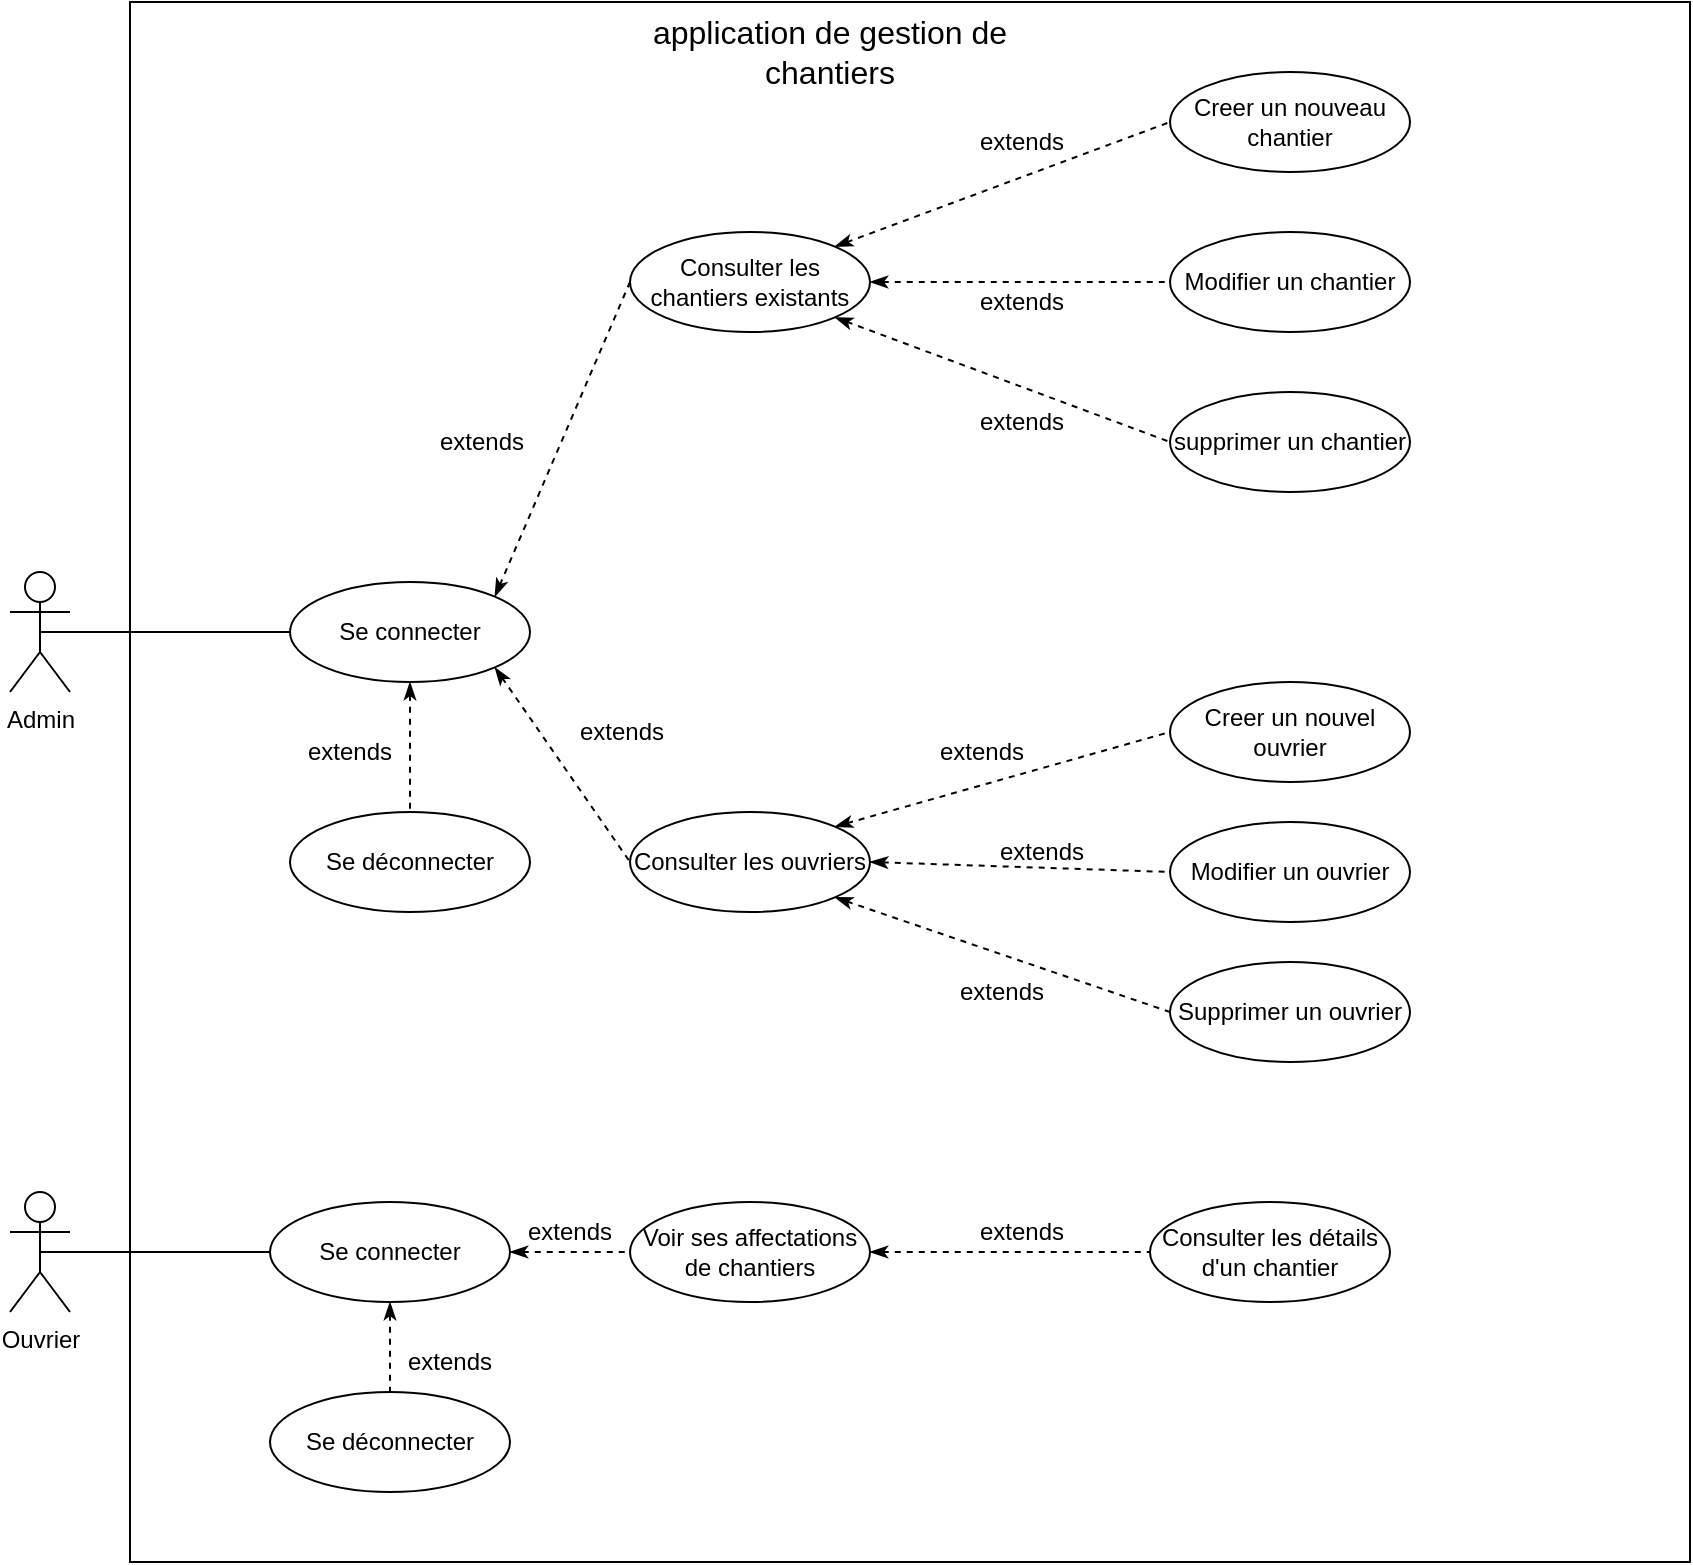 <mxfile version="24.7.17">
  <diagram name="Page-1" id="xuZIYypPhhsNgco9hf-v">
    <mxGraphModel dx="1381" dy="1977" grid="1" gridSize="10" guides="1" tooltips="1" connect="1" arrows="1" fold="1" page="1" pageScale="1" pageWidth="827" pageHeight="1169" math="0" shadow="0">
      <root>
        <mxCell id="0" />
        <mxCell id="1" parent="0" />
        <mxCell id="5CWpA3QOyKz6j6wSETN9-1" value="" style="whiteSpace=wrap;html=1;aspect=fixed;" parent="1" vertex="1">
          <mxGeometry x="474" y="-330" width="780" height="780" as="geometry" />
        </mxCell>
        <mxCell id="5CWpA3QOyKz6j6wSETN9-2" value="Ouvrier" style="shape=umlActor;verticalLabelPosition=bottom;verticalAlign=top;html=1;outlineConnect=0;" parent="1" vertex="1">
          <mxGeometry x="414" y="265" width="30" height="60" as="geometry" />
        </mxCell>
        <mxCell id="5CWpA3QOyKz6j6wSETN9-3" value="Admin" style="shape=umlActor;verticalLabelPosition=bottom;verticalAlign=top;html=1;outlineConnect=0;" parent="1" vertex="1">
          <mxGeometry x="414" y="-45" width="30" height="60" as="geometry" />
        </mxCell>
        <mxCell id="5CWpA3QOyKz6j6wSETN9-4" value="Se connecter" style="ellipse;whiteSpace=wrap;html=1;" parent="1" vertex="1">
          <mxGeometry x="544" y="270" width="120" height="50" as="geometry" />
        </mxCell>
        <mxCell id="5CWpA3QOyKz6j6wSETN9-5" value="Se connecter" style="ellipse;whiteSpace=wrap;html=1;" parent="1" vertex="1">
          <mxGeometry x="554" y="-40" width="120" height="50" as="geometry" />
        </mxCell>
        <mxCell id="5CWpA3QOyKz6j6wSETN9-6" value="Consulter les chantiers existants" style="ellipse;whiteSpace=wrap;html=1;" parent="1" vertex="1">
          <mxGeometry x="724" y="-215" width="120" height="50" as="geometry" />
        </mxCell>
        <mxCell id="5CWpA3QOyKz6j6wSETN9-7" value="Creer un nouveau chantier" style="ellipse;whiteSpace=wrap;html=1;" parent="1" vertex="1">
          <mxGeometry x="994" y="-295" width="120" height="50" as="geometry" />
        </mxCell>
        <mxCell id="5CWpA3QOyKz6j6wSETN9-8" value="Voir ses affectations de chantiers" style="ellipse;whiteSpace=wrap;html=1;" parent="1" vertex="1">
          <mxGeometry x="724" y="270" width="120" height="50" as="geometry" />
        </mxCell>
        <mxCell id="5CWpA3QOyKz6j6wSETN9-9" value="Consulter les détails d&#39;un chantier" style="ellipse;whiteSpace=wrap;html=1;" parent="1" vertex="1">
          <mxGeometry x="984" y="270" width="120" height="50" as="geometry" />
        </mxCell>
        <mxCell id="5CWpA3QOyKz6j6wSETN9-10" value="Modifier un chantier" style="ellipse;whiteSpace=wrap;html=1;" parent="1" vertex="1">
          <mxGeometry x="994" y="-215" width="120" height="50" as="geometry" />
        </mxCell>
        <mxCell id="5CWpA3QOyKz6j6wSETN9-11" value="supprimer un chantier" style="ellipse;whiteSpace=wrap;html=1;" parent="1" vertex="1">
          <mxGeometry x="994" y="-135" width="120" height="50" as="geometry" />
        </mxCell>
        <mxCell id="5CWpA3QOyKz6j6wSETN9-12" value="Consulter les ouvriers" style="ellipse;whiteSpace=wrap;html=1;" parent="1" vertex="1">
          <mxGeometry x="724" y="75" width="120" height="50" as="geometry" />
        </mxCell>
        <mxCell id="5CWpA3QOyKz6j6wSETN9-13" value="Supprimer un ouvrier" style="ellipse;whiteSpace=wrap;html=1;" parent="1" vertex="1">
          <mxGeometry x="994" y="150" width="120" height="50" as="geometry" />
        </mxCell>
        <mxCell id="5CWpA3QOyKz6j6wSETN9-14" value="Creer un nouvel ouvrier" style="ellipse;whiteSpace=wrap;html=1;" parent="1" vertex="1">
          <mxGeometry x="994" y="10" width="120" height="50" as="geometry" />
        </mxCell>
        <mxCell id="5CWpA3QOyKz6j6wSETN9-15" value="" style="endArrow=none;html=1;rounded=0;exitX=0.5;exitY=0.5;exitDx=0;exitDy=0;exitPerimeter=0;entryX=0;entryY=0.5;entryDx=0;entryDy=0;" parent="1" source="5CWpA3QOyKz6j6wSETN9-3" target="5CWpA3QOyKz6j6wSETN9-5" edge="1">
          <mxGeometry width="50" height="50" relative="1" as="geometry">
            <mxPoint x="714" y="65" as="sourcePoint" />
            <mxPoint x="764" y="15" as="targetPoint" />
          </mxGeometry>
        </mxCell>
        <mxCell id="5CWpA3QOyKz6j6wSETN9-16" value="" style="endArrow=none;html=1;rounded=0;exitX=0.5;exitY=0.5;exitDx=0;exitDy=0;exitPerimeter=0;entryX=0;entryY=0.5;entryDx=0;entryDy=0;" parent="1" source="5CWpA3QOyKz6j6wSETN9-2" target="5CWpA3QOyKz6j6wSETN9-4" edge="1">
          <mxGeometry width="50" height="50" relative="1" as="geometry">
            <mxPoint x="714" y="65" as="sourcePoint" />
            <mxPoint x="764" y="15" as="targetPoint" />
          </mxGeometry>
        </mxCell>
        <mxCell id="5CWpA3QOyKz6j6wSETN9-17" value="" style="endArrow=none;dashed=1;html=1;rounded=0;startArrow=classicThin;startFill=1;entryX=0;entryY=0.5;entryDx=0;entryDy=0;exitX=1;exitY=0;exitDx=0;exitDy=0;" parent="1" source="5CWpA3QOyKz6j6wSETN9-5" target="5CWpA3QOyKz6j6wSETN9-6" edge="1">
          <mxGeometry width="50" height="50" relative="1" as="geometry">
            <mxPoint x="714" y="45" as="sourcePoint" />
            <mxPoint x="764" y="-5" as="targetPoint" />
          </mxGeometry>
        </mxCell>
        <mxCell id="5CWpA3QOyKz6j6wSETN9-18" value="" style="endArrow=none;dashed=1;html=1;rounded=0;startArrow=classicThin;startFill=1;entryX=0;entryY=0.5;entryDx=0;entryDy=0;exitX=1;exitY=1;exitDx=0;exitDy=0;" parent="1" source="5CWpA3QOyKz6j6wSETN9-5" target="5CWpA3QOyKz6j6wSETN9-12" edge="1">
          <mxGeometry width="50" height="50" relative="1" as="geometry">
            <mxPoint x="667" y="-22" as="sourcePoint" />
            <mxPoint x="734" y="-180" as="targetPoint" />
          </mxGeometry>
        </mxCell>
        <mxCell id="5CWpA3QOyKz6j6wSETN9-19" value="" style="endArrow=none;dashed=1;html=1;rounded=0;startArrow=classicThin;startFill=1;entryX=0;entryY=0.5;entryDx=0;entryDy=0;exitX=1;exitY=0;exitDx=0;exitDy=0;" parent="1" source="5CWpA3QOyKz6j6wSETN9-6" target="5CWpA3QOyKz6j6wSETN9-7" edge="1">
          <mxGeometry width="50" height="50" relative="1" as="geometry">
            <mxPoint x="666" y="13" as="sourcePoint" />
            <mxPoint x="734" y="110" as="targetPoint" />
          </mxGeometry>
        </mxCell>
        <mxCell id="5CWpA3QOyKz6j6wSETN9-20" value="" style="endArrow=none;dashed=1;html=1;rounded=0;startArrow=classicThin;startFill=1;entryX=0;entryY=0.5;entryDx=0;entryDy=0;exitX=1;exitY=0.5;exitDx=0;exitDy=0;" parent="1" source="5CWpA3QOyKz6j6wSETN9-6" target="5CWpA3QOyKz6j6wSETN9-10" edge="1">
          <mxGeometry width="50" height="50" relative="1" as="geometry">
            <mxPoint x="836" y="-198" as="sourcePoint" />
            <mxPoint x="1004" y="-260" as="targetPoint" />
          </mxGeometry>
        </mxCell>
        <mxCell id="5CWpA3QOyKz6j6wSETN9-21" value="" style="endArrow=none;dashed=1;html=1;rounded=0;startArrow=classicThin;startFill=1;exitX=1;exitY=1;exitDx=0;exitDy=0;entryX=0;entryY=0.5;entryDx=0;entryDy=0;" parent="1" source="5CWpA3QOyKz6j6wSETN9-6" target="5CWpA3QOyKz6j6wSETN9-11" edge="1">
          <mxGeometry width="50" height="50" relative="1" as="geometry">
            <mxPoint x="854" y="-180" as="sourcePoint" />
            <mxPoint x="1004" y="-180" as="targetPoint" />
          </mxGeometry>
        </mxCell>
        <mxCell id="5CWpA3QOyKz6j6wSETN9-22" value="" style="endArrow=none;dashed=1;html=1;rounded=0;startArrow=classicThin;startFill=1;exitX=1;exitY=0;exitDx=0;exitDy=0;entryX=0;entryY=0.5;entryDx=0;entryDy=0;" parent="1" source="5CWpA3QOyKz6j6wSETN9-12" target="5CWpA3QOyKz6j6wSETN9-14" edge="1">
          <mxGeometry width="50" height="50" relative="1" as="geometry">
            <mxPoint x="836" y="-162" as="sourcePoint" />
            <mxPoint x="1004" y="-100" as="targetPoint" />
          </mxGeometry>
        </mxCell>
        <mxCell id="5CWpA3QOyKz6j6wSETN9-23" value="" style="endArrow=none;dashed=1;html=1;rounded=0;startArrow=classicThin;startFill=1;exitX=1;exitY=1;exitDx=0;exitDy=0;entryX=0;entryY=0.5;entryDx=0;entryDy=0;" parent="1" source="5CWpA3QOyKz6j6wSETN9-12" target="5CWpA3QOyKz6j6wSETN9-13" edge="1">
          <mxGeometry width="50" height="50" relative="1" as="geometry">
            <mxPoint x="836" y="92" as="sourcePoint" />
            <mxPoint x="1004" y="70" as="targetPoint" />
          </mxGeometry>
        </mxCell>
        <mxCell id="5CWpA3QOyKz6j6wSETN9-24" value="" style="endArrow=none;dashed=1;html=1;rounded=0;startArrow=classicThin;startFill=1;exitX=1;exitY=0.5;exitDx=0;exitDy=0;entryX=0;entryY=0.5;entryDx=0;entryDy=0;" parent="1" source="5CWpA3QOyKz6j6wSETN9-4" target="5CWpA3QOyKz6j6wSETN9-8" edge="1">
          <mxGeometry width="50" height="50" relative="1" as="geometry">
            <mxPoint x="836" y="128" as="sourcePoint" />
            <mxPoint x="1004" y="160" as="targetPoint" />
          </mxGeometry>
        </mxCell>
        <mxCell id="5CWpA3QOyKz6j6wSETN9-25" value="" style="endArrow=none;dashed=1;html=1;rounded=0;startArrow=classicThin;startFill=1;exitX=1;exitY=0.5;exitDx=0;exitDy=0;entryX=0;entryY=0.5;entryDx=0;entryDy=0;" parent="1" source="5CWpA3QOyKz6j6wSETN9-8" target="5CWpA3QOyKz6j6wSETN9-9" edge="1">
          <mxGeometry width="50" height="50" relative="1" as="geometry">
            <mxPoint x="674" y="305" as="sourcePoint" />
            <mxPoint x="734" y="305" as="targetPoint" />
          </mxGeometry>
        </mxCell>
        <mxCell id="5CWpA3QOyKz6j6wSETN9-26" value="Se dé&lt;span style=&quot;color: rgba(0, 0, 0, 0); font-family: monospace; font-size: 0px; text-align: start; text-wrap: nowrap;&quot;&gt;%3CmxGraphModel%3E%3Croot%3E%3CmxCell%20id%3D%220%22%2F%3E%3CmxCell%20id%3D%221%22%20parent%3D%220%22%2F%3E%3CmxCell%20id%3D%222%22%20value%3D%22Se%20connecter%22%20style%3D%22ellipse%3BwhiteSpace%3Dwrap%3Bhtml%3D1%3B%22%20vertex%3D%221%22%20parent%3D%221%22%3E%3CmxGeometry%20x%3D%22210%22%20y%3D%22175%22%20width%3D%22120%22%20height%3D%2250%22%20as%3D%22geometry%22%2F%3E%3C%2FmxCell%3E%3C%2Froot%3E%3C%2FmxGraphModel%3E&lt;/span&gt;conn&lt;span style=&quot;color: rgba(0, 0, 0, 0); font-family: monospace; font-size: 0px; text-align: start; text-wrap: nowrap;&quot;&gt;%3CmxGraphModel%3E%3Croot%3E%3CmxCell%20id%3D%220%22%2F%3E%3CmxCell%20id%3D%221%22%20parent%3D%220%22%2F%3E%3CmxCell%20id%3D%222%22%20value%3D%22Se%20connecter%22%20style%3D%22ellipse%3BwhiteSpace%3Dwrap%3Bhtml%3D1%3B%22%20vertex%3D%221%22%20parent%3D%221%22%3E%3CmxGeometry%20x%3D%22210%22%20y%3D%22175%22%20width%3D%22120%22%20height%3D%2250%22%20as%3D%22geometry%22%2F%3E%3C%2FmxCell%3E%3C%2Froot%3E%3C%2FmxGraphModel%3E&lt;/span&gt;ecter" style="ellipse;whiteSpace=wrap;html=1;" parent="1" vertex="1">
          <mxGeometry x="554" y="75" width="120" height="50" as="geometry" />
        </mxCell>
        <mxCell id="5CWpA3QOyKz6j6wSETN9-27" value="Se dé&lt;span style=&quot;color: rgba(0, 0, 0, 0); font-family: monospace; font-size: 0px; text-align: start; text-wrap: nowrap;&quot;&gt;%3CmxGraphModel%3E%3Croot%3E%3CmxCell%20id%3D%220%22%2F%3E%3CmxCell%20id%3D%221%22%20parent%3D%220%22%2F%3E%3CmxCell%20id%3D%222%22%20value%3D%22Se%20connecter%22%20style%3D%22ellipse%3BwhiteSpace%3Dwrap%3Bhtml%3D1%3B%22%20vertex%3D%221%22%20parent%3D%221%22%3E%3CmxGeometry%20x%3D%22210%22%20y%3D%22175%22%20width%3D%22120%22%20height%3D%2250%22%20as%3D%22geometry%22%2F%3E%3C%2FmxCell%3E%3C%2Froot%3E%3C%2FmxGraphModel%3E&lt;/span&gt;conn&lt;span style=&quot;color: rgba(0, 0, 0, 0); font-family: monospace; font-size: 0px; text-align: start; text-wrap: nowrap;&quot;&gt;%3CmxGraphModel%3E%3Croot%3E%3CmxCell%20id%3D%220%22%2F%3E%3CmxCell%20id%3D%221%22%20parent%3D%220%22%2F%3E%3CmxCell%20id%3D%222%22%20value%3D%22Se%20connecter%22%20style%3D%22ellipse%3BwhiteSpace%3Dwrap%3Bhtml%3D1%3B%22%20vertex%3D%221%22%20parent%3D%221%22%3E%3CmxGeometry%20x%3D%22210%22%20y%3D%22175%22%20width%3D%22120%22%20height%3D%2250%22%20as%3D%22geometry%22%2F%3E%3C%2FmxCell%3E%3C%2Froot%3E%3C%2FmxGraphModel%3E&lt;/span&gt;ecter" style="ellipse;whiteSpace=wrap;html=1;" parent="1" vertex="1">
          <mxGeometry x="544" y="365" width="120" height="50" as="geometry" />
        </mxCell>
        <mxCell id="5CWpA3QOyKz6j6wSETN9-28" value="" style="endArrow=none;dashed=1;html=1;rounded=0;startArrow=classicThin;startFill=1;entryX=0.5;entryY=0;entryDx=0;entryDy=0;exitX=0.5;exitY=1;exitDx=0;exitDy=0;" parent="1" source="5CWpA3QOyKz6j6wSETN9-5" target="5CWpA3QOyKz6j6wSETN9-26" edge="1">
          <mxGeometry width="50" height="50" relative="1" as="geometry">
            <mxPoint x="666" y="13" as="sourcePoint" />
            <mxPoint x="734" y="110" as="targetPoint" />
          </mxGeometry>
        </mxCell>
        <mxCell id="5CWpA3QOyKz6j6wSETN9-29" value="" style="endArrow=none;dashed=1;html=1;rounded=0;startArrow=classicThin;startFill=1;entryX=0.5;entryY=0;entryDx=0;entryDy=0;exitX=0.5;exitY=1;exitDx=0;exitDy=0;" parent="1" source="5CWpA3QOyKz6j6wSETN9-4" target="5CWpA3QOyKz6j6wSETN9-27" edge="1">
          <mxGeometry width="50" height="50" relative="1" as="geometry">
            <mxPoint x="624" y="20" as="sourcePoint" />
            <mxPoint x="624" y="85" as="targetPoint" />
          </mxGeometry>
        </mxCell>
        <mxCell id="5CWpA3QOyKz6j6wSETN9-30" value="extends" style="text;html=1;align=center;verticalAlign=middle;whiteSpace=wrap;rounded=0;" parent="1" vertex="1">
          <mxGeometry x="620" y="-125" width="60" height="30" as="geometry" />
        </mxCell>
        <mxCell id="5CWpA3QOyKz6j6wSETN9-31" value="&lt;font style=&quot;font-size: 16px;&quot;&gt;application de gestion de chantiers&lt;/font&gt;" style="text;html=1;align=center;verticalAlign=middle;whiteSpace=wrap;rounded=0;" parent="1" vertex="1">
          <mxGeometry x="734" y="-325" width="180" height="40" as="geometry" />
        </mxCell>
        <mxCell id="5CWpA3QOyKz6j6wSETN9-32" value="extends" style="text;html=1;align=center;verticalAlign=middle;whiteSpace=wrap;rounded=0;" parent="1" vertex="1">
          <mxGeometry x="554" y="30" width="60" height="30" as="geometry" />
        </mxCell>
        <mxCell id="5CWpA3QOyKz6j6wSETN9-33" value="extends" style="text;html=1;align=center;verticalAlign=middle;whiteSpace=wrap;rounded=0;" parent="1" vertex="1">
          <mxGeometry x="690" y="20" width="60" height="30" as="geometry" />
        </mxCell>
        <mxCell id="5CWpA3QOyKz6j6wSETN9-34" value="extends" style="text;html=1;align=center;verticalAlign=middle;whiteSpace=wrap;rounded=0;" parent="1" vertex="1">
          <mxGeometry x="870" y="30" width="60" height="30" as="geometry" />
        </mxCell>
        <mxCell id="5CWpA3QOyKz6j6wSETN9-35" value="extends" style="text;html=1;align=center;verticalAlign=middle;whiteSpace=wrap;rounded=0;" parent="1" vertex="1">
          <mxGeometry x="880" y="150" width="60" height="30" as="geometry" />
        </mxCell>
        <mxCell id="5CWpA3QOyKz6j6wSETN9-36" value="extends" style="text;html=1;align=center;verticalAlign=middle;whiteSpace=wrap;rounded=0;" parent="1" vertex="1">
          <mxGeometry x="890" y="-135" width="60" height="30" as="geometry" />
        </mxCell>
        <mxCell id="5CWpA3QOyKz6j6wSETN9-37" value="extends" style="text;html=1;align=center;verticalAlign=middle;whiteSpace=wrap;rounded=0;" parent="1" vertex="1">
          <mxGeometry x="890" y="-195" width="60" height="30" as="geometry" />
        </mxCell>
        <mxCell id="5CWpA3QOyKz6j6wSETN9-38" value="extends" style="text;html=1;align=center;verticalAlign=middle;whiteSpace=wrap;rounded=0;" parent="1" vertex="1">
          <mxGeometry x="890" y="-275" width="60" height="30" as="geometry" />
        </mxCell>
        <mxCell id="5CWpA3QOyKz6j6wSETN9-39" value="extends" style="text;html=1;align=center;verticalAlign=middle;whiteSpace=wrap;rounded=0;" parent="1" vertex="1">
          <mxGeometry x="890" y="270" width="60" height="30" as="geometry" />
        </mxCell>
        <mxCell id="5CWpA3QOyKz6j6wSETN9-40" value="extends" style="text;html=1;align=center;verticalAlign=middle;whiteSpace=wrap;rounded=0;" parent="1" vertex="1">
          <mxGeometry x="664" y="270" width="60" height="30" as="geometry" />
        </mxCell>
        <mxCell id="5CWpA3QOyKz6j6wSETN9-41" value="extends" style="text;html=1;align=center;verticalAlign=middle;whiteSpace=wrap;rounded=0;" parent="1" vertex="1">
          <mxGeometry x="604" y="335" width="60" height="30" as="geometry" />
        </mxCell>
        <mxCell id="vVaLSMuFjrk5duzyXfFS-1" value="Modifier un ouvrier" style="ellipse;whiteSpace=wrap;html=1;" vertex="1" parent="1">
          <mxGeometry x="994" y="80" width="120" height="50" as="geometry" />
        </mxCell>
        <mxCell id="vVaLSMuFjrk5duzyXfFS-2" value="" style="endArrow=none;dashed=1;html=1;rounded=0;startArrow=classicThin;startFill=1;exitX=1;exitY=0.5;exitDx=0;exitDy=0;entryX=0;entryY=0.5;entryDx=0;entryDy=0;" edge="1" parent="1" source="5CWpA3QOyKz6j6wSETN9-12" target="vVaLSMuFjrk5duzyXfFS-1">
          <mxGeometry width="50" height="50" relative="1" as="geometry">
            <mxPoint x="837" y="127" as="sourcePoint" />
            <mxPoint x="1004" y="185" as="targetPoint" />
          </mxGeometry>
        </mxCell>
        <mxCell id="vVaLSMuFjrk5duzyXfFS-3" value="extends" style="text;html=1;align=center;verticalAlign=middle;whiteSpace=wrap;rounded=0;" vertex="1" parent="1">
          <mxGeometry x="900" y="80" width="60" height="30" as="geometry" />
        </mxCell>
      </root>
    </mxGraphModel>
  </diagram>
</mxfile>
